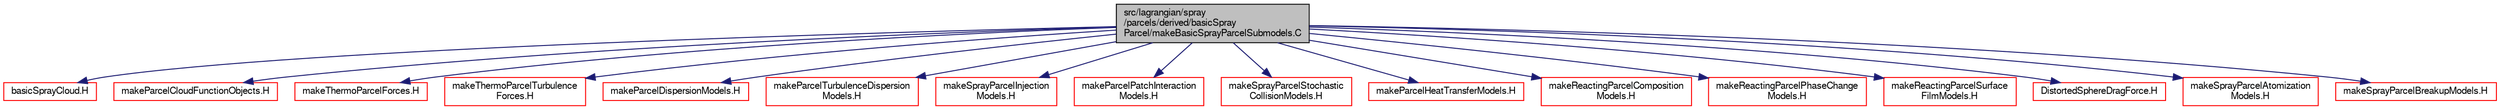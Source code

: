 digraph "src/lagrangian/spray/parcels/derived/basicSprayParcel/makeBasicSprayParcelSubmodels.C"
{
  bgcolor="transparent";
  edge [fontname="FreeSans",fontsize="10",labelfontname="FreeSans",labelfontsize="10"];
  node [fontname="FreeSans",fontsize="10",shape=record];
  Node1 [label="src/lagrangian/spray\l/parcels/derived/basicSpray\lParcel/makeBasicSprayParcelSubmodels.C",height=0.2,width=0.4,color="black", fillcolor="grey75", style="filled" fontcolor="black"];
  Node1 -> Node2 [color="midnightblue",fontsize="10",style="solid",fontname="FreeSans"];
  Node2 [label="basicSprayCloud.H",height=0.2,width=0.4,color="red",URL="$a06513.html"];
  Node1 -> Node3 [color="midnightblue",fontsize="10",style="solid",fontname="FreeSans"];
  Node3 [label="makeParcelCloudFunctionObjects.H",height=0.2,width=0.4,color="red",URL="$a06067.html"];
  Node1 -> Node4 [color="midnightblue",fontsize="10",style="solid",fontname="FreeSans"];
  Node4 [label="makeThermoParcelForces.H",height=0.2,width=0.4,color="red",URL="$a06085.html"];
  Node1 -> Node5 [color="midnightblue",fontsize="10",style="solid",fontname="FreeSans"];
  Node5 [label="makeThermoParcelTurbulence\lForces.H",height=0.2,width=0.4,color="red",URL="$a06563.html"];
  Node1 -> Node6 [color="midnightblue",fontsize="10",style="solid",fontname="FreeSans"];
  Node6 [label="makeParcelDispersionModels.H",height=0.2,width=0.4,color="red",URL="$a06069.html"];
  Node1 -> Node7 [color="midnightblue",fontsize="10",style="solid",fontname="FreeSans"];
  Node7 [label="makeParcelTurbulenceDispersion\lModels.H",height=0.2,width=0.4,color="red",URL="$a06562.html"];
  Node1 -> Node8 [color="midnightblue",fontsize="10",style="solid",fontname="FreeSans"];
  Node8 [label="makeSprayParcelInjection\lModels.H",height=0.2,width=0.4,color="red",URL="$a06522.html"];
  Node1 -> Node9 [color="midnightblue",fontsize="10",style="solid",fontname="FreeSans"];
  Node9 [label="makeParcelPatchInteraction\lModels.H",height=0.2,width=0.4,color="red",URL="$a06073.html"];
  Node1 -> Node10 [color="midnightblue",fontsize="10",style="solid",fontname="FreeSans"];
  Node10 [label="makeSprayParcelStochastic\lCollisionModels.H",height=0.2,width=0.4,color="red",URL="$a06523.html"];
  Node1 -> Node11 [color="midnightblue",fontsize="10",style="solid",fontname="FreeSans"];
  Node11 [label="makeParcelHeatTransferModels.H",height=0.2,width=0.4,color="red",URL="$a06071.html"];
  Node1 -> Node12 [color="midnightblue",fontsize="10",style="solid",fontname="FreeSans"];
  Node12 [label="makeReactingParcelComposition\lModels.H",height=0.2,width=0.4,color="red",URL="$a06081.html"];
  Node1 -> Node13 [color="midnightblue",fontsize="10",style="solid",fontname="FreeSans"];
  Node13 [label="makeReactingParcelPhaseChange\lModels.H",height=0.2,width=0.4,color="red",URL="$a06083.html"];
  Node1 -> Node14 [color="midnightblue",fontsize="10",style="solid",fontname="FreeSans"];
  Node14 [label="makeReactingParcelSurface\lFilmModels.H",height=0.2,width=0.4,color="red",URL="$a06084.html"];
  Node1 -> Node15 [color="midnightblue",fontsize="10",style="solid",fontname="FreeSans"];
  Node15 [label="DistortedSphereDragForce.H",height=0.2,width=0.4,color="red",URL="$a06226.html"];
  Node1 -> Node16 [color="midnightblue",fontsize="10",style="solid",fontname="FreeSans"];
  Node16 [label="makeSprayParcelAtomization\lModels.H",height=0.2,width=0.4,color="red",URL="$a06520.html"];
  Node1 -> Node17 [color="midnightblue",fontsize="10",style="solid",fontname="FreeSans"];
  Node17 [label="makeSprayParcelBreakupModels.H",height=0.2,width=0.4,color="red",URL="$a06521.html"];
}
